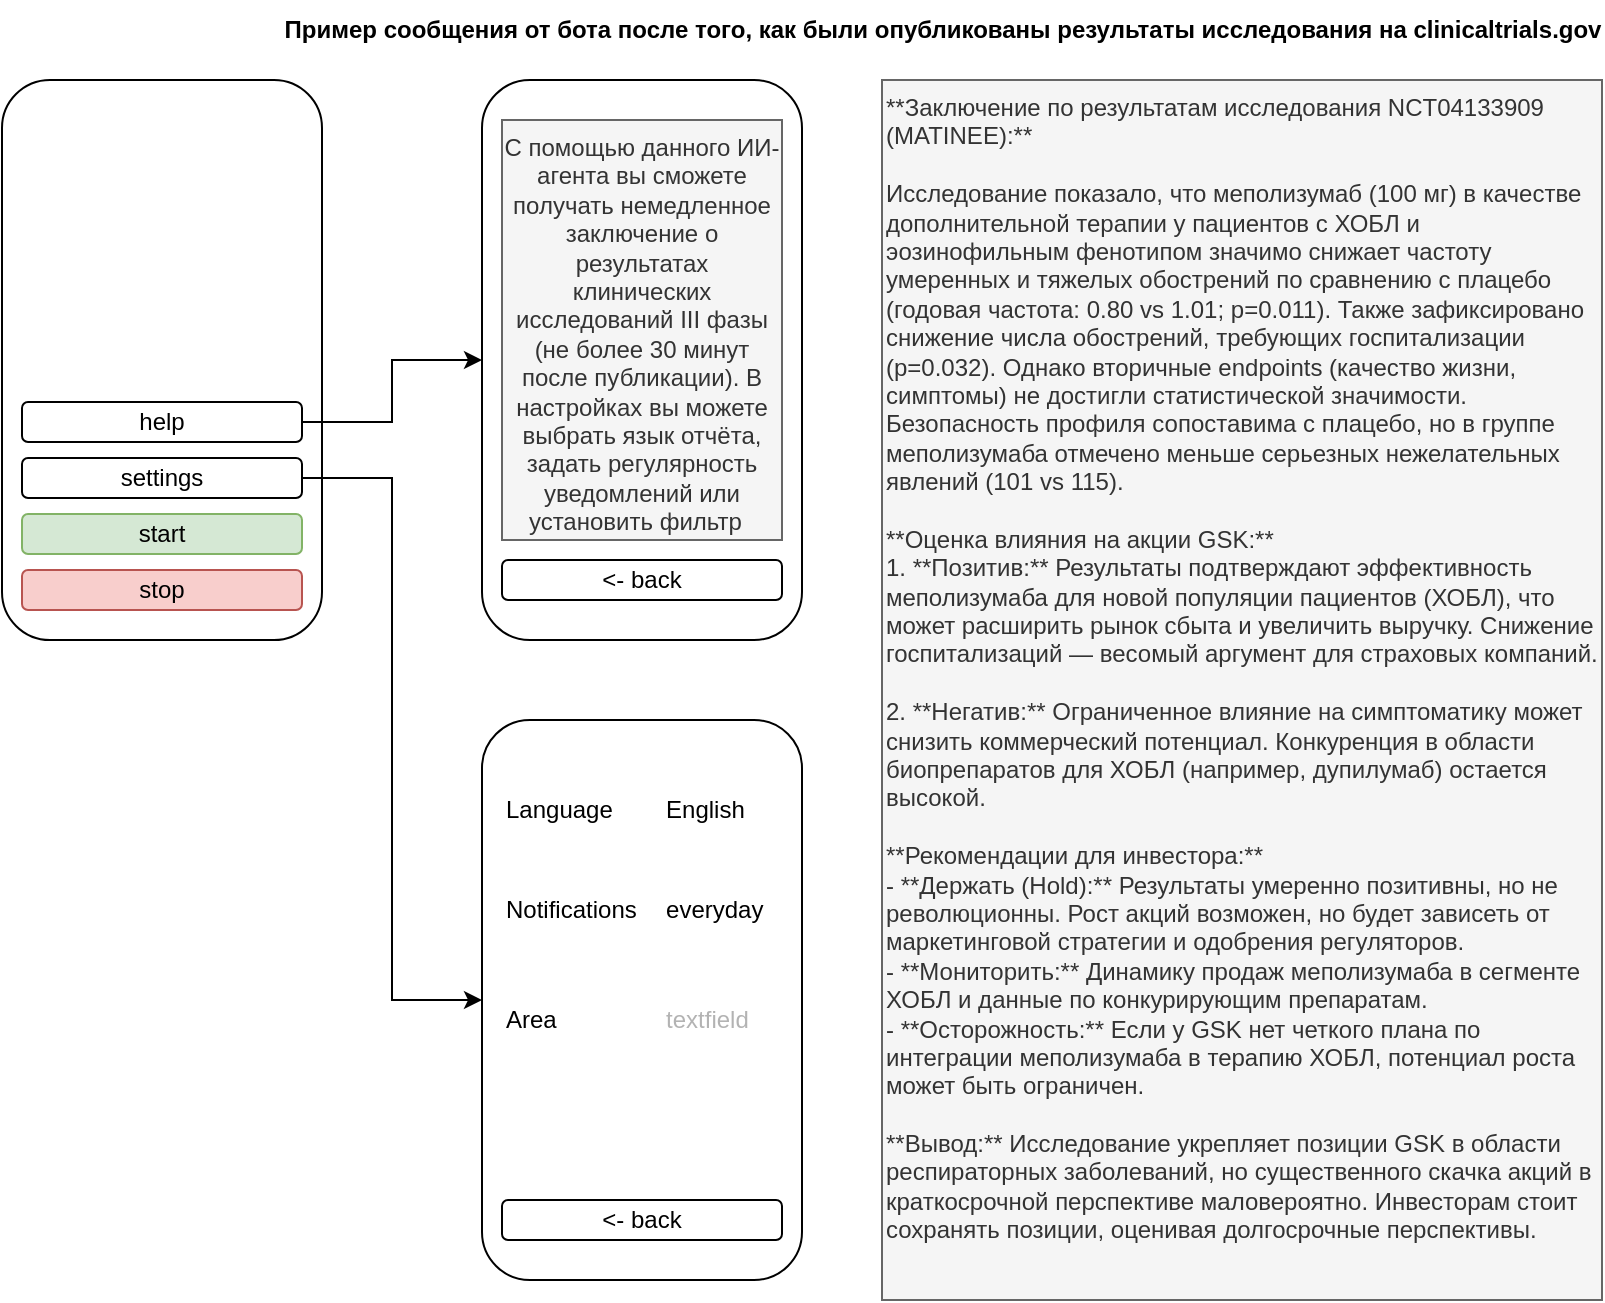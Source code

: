<mxfile version="28.1.0">
  <diagram name="Page-1" id="xOy_-h1x2GB8F5Z-xOEQ">
    <mxGraphModel dx="1055" dy="742" grid="1" gridSize="10" guides="1" tooltips="1" connect="1" arrows="1" fold="1" page="1" pageScale="1" pageWidth="850" pageHeight="1100" math="0" shadow="0">
      <root>
        <mxCell id="0" />
        <mxCell id="1" parent="0" />
        <mxCell id="Y_6taaVKak_JviH0HHO7-1" value="" style="rounded=1;whiteSpace=wrap;html=1;" vertex="1" parent="1">
          <mxGeometry x="40" y="40" width="160" height="280" as="geometry" />
        </mxCell>
        <mxCell id="Y_6taaVKak_JviH0HHO7-17" style="edgeStyle=orthogonalEdgeStyle;rounded=0;orthogonalLoop=1;jettySize=auto;html=1;exitX=1;exitY=0.5;exitDx=0;exitDy=0;entryX=0;entryY=0.5;entryDx=0;entryDy=0;" edge="1" parent="1" source="Y_6taaVKak_JviH0HHO7-2" target="Y_6taaVKak_JviH0HHO7-13">
          <mxGeometry relative="1" as="geometry" />
        </mxCell>
        <mxCell id="Y_6taaVKak_JviH0HHO7-2" value="help" style="rounded=1;whiteSpace=wrap;html=1;" vertex="1" parent="1">
          <mxGeometry x="50" y="201" width="140" height="20" as="geometry" />
        </mxCell>
        <mxCell id="Y_6taaVKak_JviH0HHO7-12" style="edgeStyle=orthogonalEdgeStyle;rounded=0;orthogonalLoop=1;jettySize=auto;html=1;exitX=1;exitY=0.5;exitDx=0;exitDy=0;entryX=0;entryY=0.5;entryDx=0;entryDy=0;" edge="1" parent="1" source="Y_6taaVKak_JviH0HHO7-3" target="Y_6taaVKak_JviH0HHO7-6">
          <mxGeometry relative="1" as="geometry" />
        </mxCell>
        <mxCell id="Y_6taaVKak_JviH0HHO7-3" value="settings" style="rounded=1;whiteSpace=wrap;html=1;" vertex="1" parent="1">
          <mxGeometry x="50" y="229" width="140" height="20" as="geometry" />
        </mxCell>
        <mxCell id="Y_6taaVKak_JviH0HHO7-4" value="start" style="rounded=1;whiteSpace=wrap;html=1;fillColor=#d5e8d4;strokeColor=#82b366;" vertex="1" parent="1">
          <mxGeometry x="50" y="257" width="140" height="20" as="geometry" />
        </mxCell>
        <mxCell id="Y_6taaVKak_JviH0HHO7-6" value="" style="rounded=1;whiteSpace=wrap;html=1;" vertex="1" parent="1">
          <mxGeometry x="280" y="360" width="160" height="280" as="geometry" />
        </mxCell>
        <mxCell id="Y_6taaVKak_JviH0HHO7-9" value="&amp;lt;- back" style="rounded=1;whiteSpace=wrap;html=1;" vertex="1" parent="1">
          <mxGeometry x="290" y="600" width="140" height="20" as="geometry" />
        </mxCell>
        <mxCell id="Y_6taaVKak_JviH0HHO7-10" value="Language&lt;span style=&quot;white-space: pre;&quot;&gt;&#x9;&lt;/span&gt;&lt;span style=&quot;white-space: pre;&quot;&gt;English&lt;/span&gt;" style="text;html=1;align=left;verticalAlign=middle;whiteSpace=wrap;rounded=0;" vertex="1" parent="1">
          <mxGeometry x="290" y="390" width="140" height="30" as="geometry" />
        </mxCell>
        <mxCell id="Y_6taaVKak_JviH0HHO7-11" value="Notifications&lt;span style=&quot;white-space: pre;&quot;&gt;&#x9;everyday&lt;/span&gt;" style="text;html=1;align=left;verticalAlign=middle;whiteSpace=wrap;rounded=0;" vertex="1" parent="1">
          <mxGeometry x="290" y="440" width="140" height="30" as="geometry" />
        </mxCell>
        <mxCell id="Y_6taaVKak_JviH0HHO7-13" value="" style="rounded=1;whiteSpace=wrap;html=1;" vertex="1" parent="1">
          <mxGeometry x="280" y="40" width="160" height="280" as="geometry" />
        </mxCell>
        <mxCell id="Y_6taaVKak_JviH0HHO7-14" value="&amp;lt;- back" style="rounded=1;whiteSpace=wrap;html=1;" vertex="1" parent="1">
          <mxGeometry x="290" y="280" width="140" height="20" as="geometry" />
        </mxCell>
        <mxCell id="Y_6taaVKak_JviH0HHO7-15" value="С помощью данного ИИ-агента вы сможете получать немедленное заключение о результатах клинических исследований III фазы (не более 30 минут после публикации). В настройках вы можете выбрать язык отчёта, задать регулярность уведомлений или установить фильтр &amp;nbsp;" style="text;html=1;align=center;verticalAlign=top;whiteSpace=wrap;rounded=0;fillColor=#f5f5f5;fontColor=#333333;strokeColor=#666666;" vertex="1" parent="1">
          <mxGeometry x="290" y="60" width="140" height="210" as="geometry" />
        </mxCell>
        <mxCell id="Y_6taaVKak_JviH0HHO7-18" value="Area&lt;span style=&quot;white-space: pre;&quot;&gt;&#x9;&lt;span style=&quot;white-space: pre;&quot;&gt;&#x9;&lt;/span&gt;&lt;span style=&quot;color: rgb(179, 179, 179);&quot;&gt;textfield&lt;/span&gt;&lt;/span&gt;" style="text;html=1;align=left;verticalAlign=middle;whiteSpace=wrap;rounded=0;" vertex="1" parent="1">
          <mxGeometry x="290" y="495" width="140" height="30" as="geometry" />
        </mxCell>
        <mxCell id="Y_6taaVKak_JviH0HHO7-19" value="stop" style="rounded=1;whiteSpace=wrap;html=1;fillColor=#f8cecc;strokeColor=#b85450;" vertex="1" parent="1">
          <mxGeometry x="50" y="285" width="140" height="20" as="geometry" />
        </mxCell>
        <mxCell id="Y_6taaVKak_JviH0HHO7-22" value="&lt;div&gt;**Заключение по результатам исследования NCT04133909 (MATINEE):**&lt;/div&gt;&lt;div&gt;&lt;br&gt;&lt;/div&gt;&lt;div&gt;Исследование показало, что меполизумаб (100 мг) в качестве дополнительной терапии у пациентов с ХОБЛ и эозинофильным фенотипом значимо снижает частоту умеренных и тяжелых обострений по сравнению с плацебо (годовая частота: 0.80 vs 1.01; p=0.011). Также зафиксировано снижение числа обострений, требующих госпитализации (p=0.032). Однако вторичные endpoints (качество жизни, симптомы) не достигли статистической значимости. Безопасность профиля сопоставима с плацебо, но в группе меполизумаба отмечено меньше серьезных нежелательных явлений (101 vs 115).&lt;/div&gt;&lt;div&gt;&lt;br&gt;&lt;/div&gt;&lt;div&gt;**Оценка влияния на акции GSK:**&lt;/div&gt;&lt;div&gt;1. **Позитив:** Результаты подтверждают эффективность меполизумаба для новой популяции пациентов (ХОБЛ), что может расширить рынок сбыта и увеличить выручку. Снижение госпитализаций — весомый аргумент для страховых компаний. &amp;nbsp;&lt;/div&gt;&lt;div&gt;2. **Негатив:** Ограниченное влияние на симптоматику может снизить коммерческий потенциал. Конкуренция в области биопрепаратов для ХОБЛ (например, дупилумаб) остается высокой.&lt;/div&gt;&lt;div&gt;&lt;br&gt;&lt;/div&gt;&lt;div&gt;**Рекомендации для инвестора:**&lt;/div&gt;&lt;div&gt;- **Держать (Hold):** Результаты умеренно позитивны, но не революционны. Рост акций возможен, но будет зависеть от маркетинговой стратегии и одобрения регуляторов. &amp;nbsp;&lt;/div&gt;&lt;div&gt;- **Мониторить:** Динамику продаж меполизумаба в сегменте ХОБЛ и данные по конкурирующим препаратам. &amp;nbsp;&lt;/div&gt;&lt;div&gt;- **Осторожность:** Если у GSK нет четкого плана по интеграции меполизумаба в терапию ХОБЛ, потенциал роста может быть ограничен.&lt;/div&gt;&lt;div&gt;&lt;br&gt;&lt;/div&gt;&lt;div&gt;**Вывод:** Исследование укрепляет позиции GSK в области респираторных заболеваний, но существенного скачка акций в краткосрочной перспективе маловероятно. Инвесторам стоит сохранять позиции, оценивая долгосрочные перспективы.&lt;/div&gt;" style="text;html=1;align=left;verticalAlign=top;whiteSpace=wrap;rounded=0;fillColor=#f5f5f5;fontColor=#333333;strokeColor=#666666;" vertex="1" parent="1">
          <mxGeometry x="480" y="40" width="360" height="610" as="geometry" />
        </mxCell>
        <mxCell id="Y_6taaVKak_JviH0HHO7-24" value="Пример сообщения от бота после того, как были опубликованы результаты исследования на clinicaltrials.gov" style="text;html=1;align=center;verticalAlign=middle;resizable=0;points=[];autosize=1;strokeColor=none;fillColor=none;fontStyle=1" vertex="1" parent="1">
          <mxGeometry x="190" width="640" height="30" as="geometry" />
        </mxCell>
      </root>
    </mxGraphModel>
  </diagram>
</mxfile>
